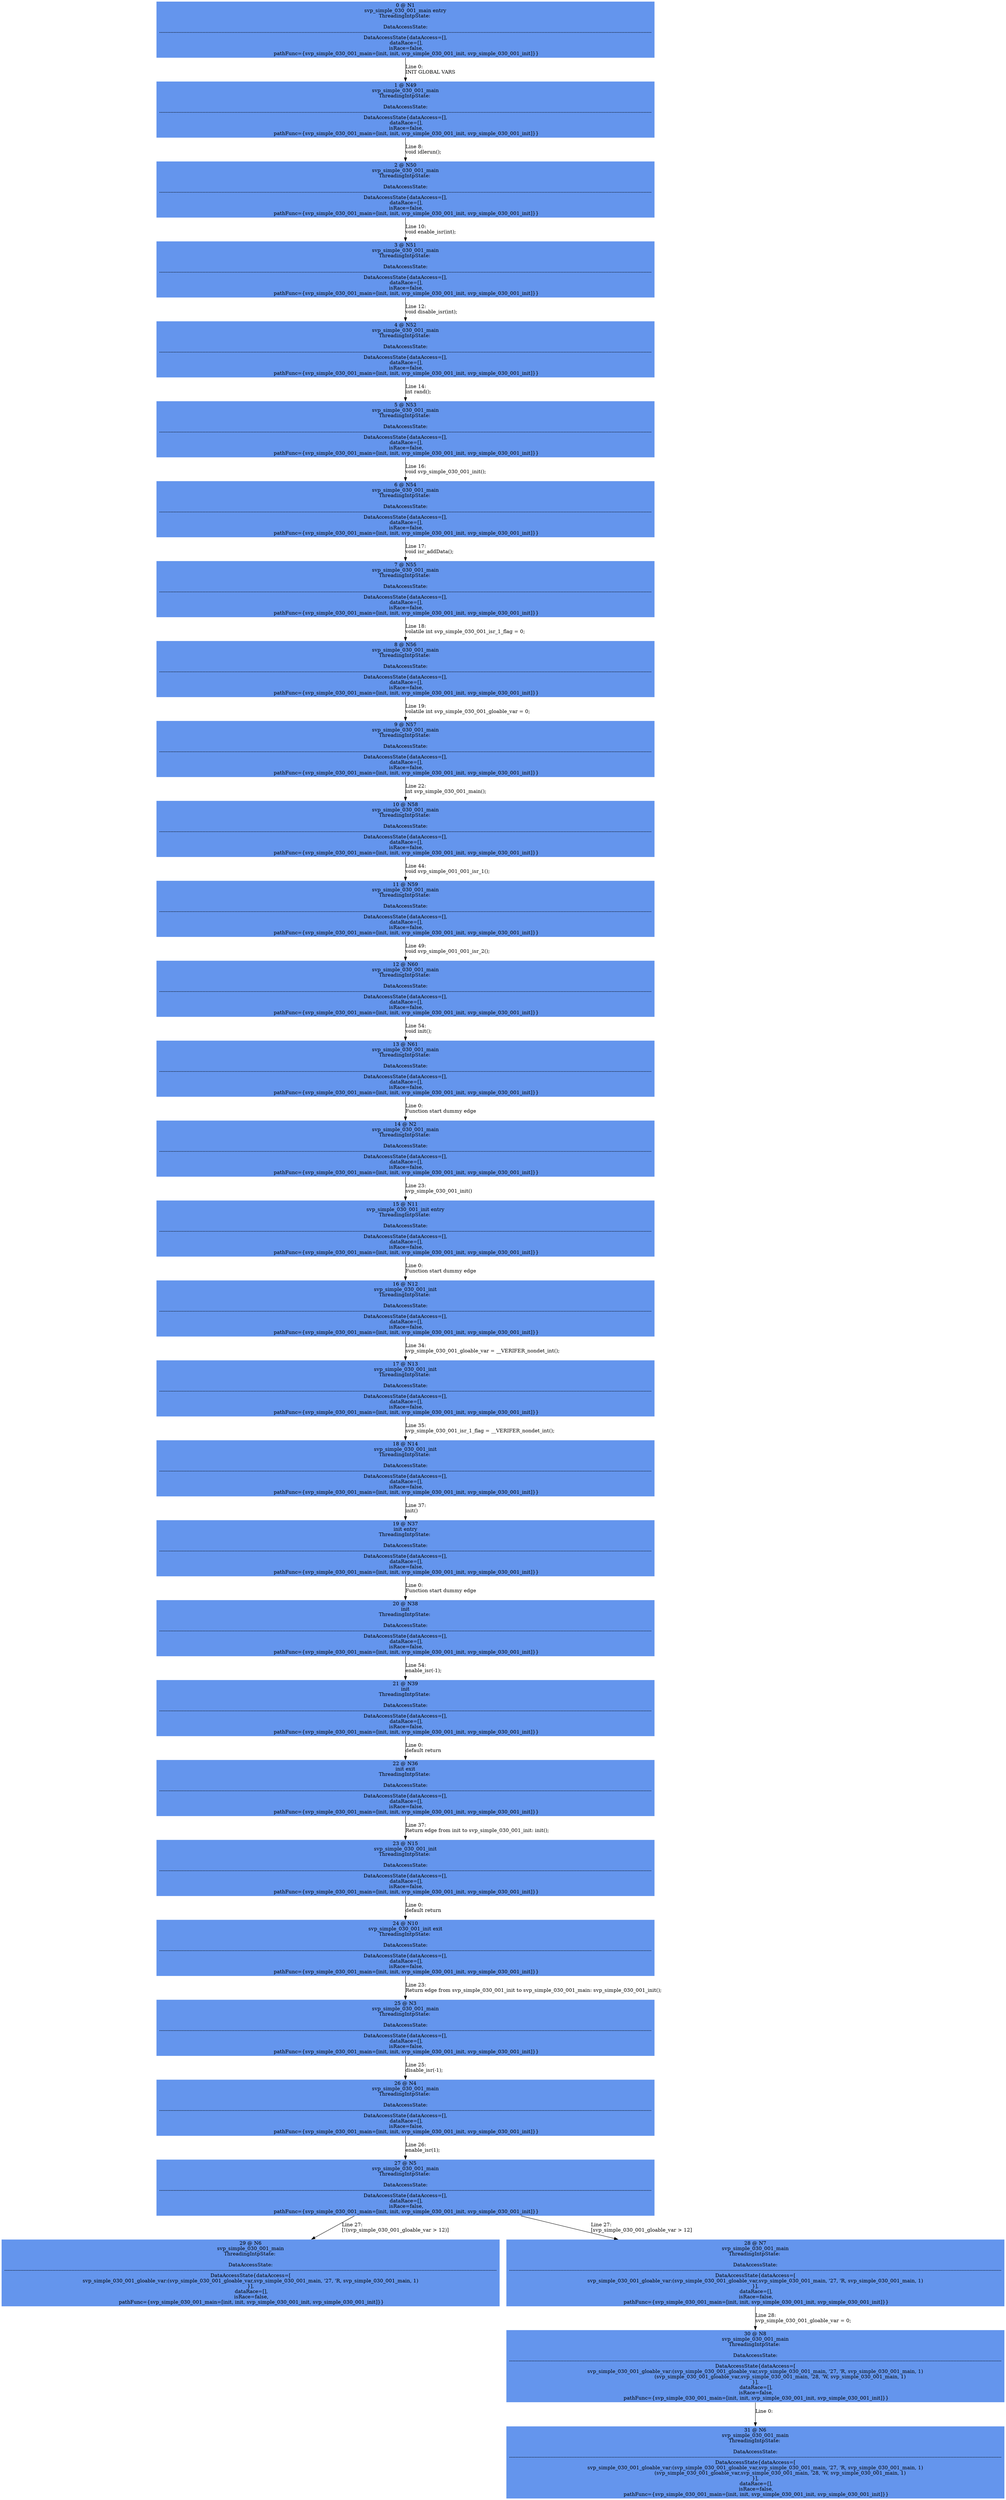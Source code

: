 digraph ARG {
node [style="filled" shape="box" color="white"]
0 [fillcolor="cornflowerblue" label="0 @ N1\nsvp_simple_030_001_main entry\nThreadingIntpState: \n\n DataAccessState: \n--------------------------------------------------------------------------------------------------------------------------------------------------------------------------------------------------------------------------------------------------------------------------------------------------------------------\nDataAccessState{dataAccess=[],\n dataRace=[],\n isRace=false,\n pathFunc={svp_simple_030_001_main=[init, init, svp_simple_030_001_init, svp_simple_030_001_init]}}\n" id="0"]
1 [fillcolor="cornflowerblue" label="1 @ N49\nsvp_simple_030_001_main\nThreadingIntpState: \n\n DataAccessState: \n--------------------------------------------------------------------------------------------------------------------------------------------------------------------------------------------------------------------------------------------------------------------------------------------------------------------\nDataAccessState{dataAccess=[],\n dataRace=[],\n isRace=false,\n pathFunc={svp_simple_030_001_main=[init, init, svp_simple_030_001_init, svp_simple_030_001_init]}}\n" id="1"]
2 [fillcolor="cornflowerblue" label="2 @ N50\nsvp_simple_030_001_main\nThreadingIntpState: \n\n DataAccessState: \n--------------------------------------------------------------------------------------------------------------------------------------------------------------------------------------------------------------------------------------------------------------------------------------------------------------------\nDataAccessState{dataAccess=[],\n dataRace=[],\n isRace=false,\n pathFunc={svp_simple_030_001_main=[init, init, svp_simple_030_001_init, svp_simple_030_001_init]}}\n" id="2"]
3 [fillcolor="cornflowerblue" label="3 @ N51\nsvp_simple_030_001_main\nThreadingIntpState: \n\n DataAccessState: \n--------------------------------------------------------------------------------------------------------------------------------------------------------------------------------------------------------------------------------------------------------------------------------------------------------------------\nDataAccessState{dataAccess=[],\n dataRace=[],\n isRace=false,\n pathFunc={svp_simple_030_001_main=[init, init, svp_simple_030_001_init, svp_simple_030_001_init]}}\n" id="3"]
4 [fillcolor="cornflowerblue" label="4 @ N52\nsvp_simple_030_001_main\nThreadingIntpState: \n\n DataAccessState: \n--------------------------------------------------------------------------------------------------------------------------------------------------------------------------------------------------------------------------------------------------------------------------------------------------------------------\nDataAccessState{dataAccess=[],\n dataRace=[],\n isRace=false,\n pathFunc={svp_simple_030_001_main=[init, init, svp_simple_030_001_init, svp_simple_030_001_init]}}\n" id="4"]
5 [fillcolor="cornflowerblue" label="5 @ N53\nsvp_simple_030_001_main\nThreadingIntpState: \n\n DataAccessState: \n--------------------------------------------------------------------------------------------------------------------------------------------------------------------------------------------------------------------------------------------------------------------------------------------------------------------\nDataAccessState{dataAccess=[],\n dataRace=[],\n isRace=false,\n pathFunc={svp_simple_030_001_main=[init, init, svp_simple_030_001_init, svp_simple_030_001_init]}}\n" id="5"]
6 [fillcolor="cornflowerblue" label="6 @ N54\nsvp_simple_030_001_main\nThreadingIntpState: \n\n DataAccessState: \n--------------------------------------------------------------------------------------------------------------------------------------------------------------------------------------------------------------------------------------------------------------------------------------------------------------------\nDataAccessState{dataAccess=[],\n dataRace=[],\n isRace=false,\n pathFunc={svp_simple_030_001_main=[init, init, svp_simple_030_001_init, svp_simple_030_001_init]}}\n" id="6"]
7 [fillcolor="cornflowerblue" label="7 @ N55\nsvp_simple_030_001_main\nThreadingIntpState: \n\n DataAccessState: \n--------------------------------------------------------------------------------------------------------------------------------------------------------------------------------------------------------------------------------------------------------------------------------------------------------------------\nDataAccessState{dataAccess=[],\n dataRace=[],\n isRace=false,\n pathFunc={svp_simple_030_001_main=[init, init, svp_simple_030_001_init, svp_simple_030_001_init]}}\n" id="7"]
8 [fillcolor="cornflowerblue" label="8 @ N56\nsvp_simple_030_001_main\nThreadingIntpState: \n\n DataAccessState: \n--------------------------------------------------------------------------------------------------------------------------------------------------------------------------------------------------------------------------------------------------------------------------------------------------------------------\nDataAccessState{dataAccess=[],\n dataRace=[],\n isRace=false,\n pathFunc={svp_simple_030_001_main=[init, init, svp_simple_030_001_init, svp_simple_030_001_init]}}\n" id="8"]
9 [fillcolor="cornflowerblue" label="9 @ N57\nsvp_simple_030_001_main\nThreadingIntpState: \n\n DataAccessState: \n--------------------------------------------------------------------------------------------------------------------------------------------------------------------------------------------------------------------------------------------------------------------------------------------------------------------\nDataAccessState{dataAccess=[],\n dataRace=[],\n isRace=false,\n pathFunc={svp_simple_030_001_main=[init, init, svp_simple_030_001_init, svp_simple_030_001_init]}}\n" id="9"]
10 [fillcolor="cornflowerblue" label="10 @ N58\nsvp_simple_030_001_main\nThreadingIntpState: \n\n DataAccessState: \n--------------------------------------------------------------------------------------------------------------------------------------------------------------------------------------------------------------------------------------------------------------------------------------------------------------------\nDataAccessState{dataAccess=[],\n dataRace=[],\n isRace=false,\n pathFunc={svp_simple_030_001_main=[init, init, svp_simple_030_001_init, svp_simple_030_001_init]}}\n" id="10"]
11 [fillcolor="cornflowerblue" label="11 @ N59\nsvp_simple_030_001_main\nThreadingIntpState: \n\n DataAccessState: \n--------------------------------------------------------------------------------------------------------------------------------------------------------------------------------------------------------------------------------------------------------------------------------------------------------------------\nDataAccessState{dataAccess=[],\n dataRace=[],\n isRace=false,\n pathFunc={svp_simple_030_001_main=[init, init, svp_simple_030_001_init, svp_simple_030_001_init]}}\n" id="11"]
12 [fillcolor="cornflowerblue" label="12 @ N60\nsvp_simple_030_001_main\nThreadingIntpState: \n\n DataAccessState: \n--------------------------------------------------------------------------------------------------------------------------------------------------------------------------------------------------------------------------------------------------------------------------------------------------------------------\nDataAccessState{dataAccess=[],\n dataRace=[],\n isRace=false,\n pathFunc={svp_simple_030_001_main=[init, init, svp_simple_030_001_init, svp_simple_030_001_init]}}\n" id="12"]
13 [fillcolor="cornflowerblue" label="13 @ N61\nsvp_simple_030_001_main\nThreadingIntpState: \n\n DataAccessState: \n--------------------------------------------------------------------------------------------------------------------------------------------------------------------------------------------------------------------------------------------------------------------------------------------------------------------\nDataAccessState{dataAccess=[],\n dataRace=[],\n isRace=false,\n pathFunc={svp_simple_030_001_main=[init, init, svp_simple_030_001_init, svp_simple_030_001_init]}}\n" id="13"]
14 [fillcolor="cornflowerblue" label="14 @ N2\nsvp_simple_030_001_main\nThreadingIntpState: \n\n DataAccessState: \n--------------------------------------------------------------------------------------------------------------------------------------------------------------------------------------------------------------------------------------------------------------------------------------------------------------------\nDataAccessState{dataAccess=[],\n dataRace=[],\n isRace=false,\n pathFunc={svp_simple_030_001_main=[init, init, svp_simple_030_001_init, svp_simple_030_001_init]}}\n" id="14"]
15 [fillcolor="cornflowerblue" label="15 @ N11\nsvp_simple_030_001_init entry\nThreadingIntpState: \n\n DataAccessState: \n--------------------------------------------------------------------------------------------------------------------------------------------------------------------------------------------------------------------------------------------------------------------------------------------------------------------\nDataAccessState{dataAccess=[],\n dataRace=[],\n isRace=false,\n pathFunc={svp_simple_030_001_main=[init, init, svp_simple_030_001_init, svp_simple_030_001_init]}}\n" id="15"]
16 [fillcolor="cornflowerblue" label="16 @ N12\nsvp_simple_030_001_init\nThreadingIntpState: \n\n DataAccessState: \n--------------------------------------------------------------------------------------------------------------------------------------------------------------------------------------------------------------------------------------------------------------------------------------------------------------------\nDataAccessState{dataAccess=[],\n dataRace=[],\n isRace=false,\n pathFunc={svp_simple_030_001_main=[init, init, svp_simple_030_001_init, svp_simple_030_001_init]}}\n" id="16"]
17 [fillcolor="cornflowerblue" label="17 @ N13\nsvp_simple_030_001_init\nThreadingIntpState: \n\n DataAccessState: \n--------------------------------------------------------------------------------------------------------------------------------------------------------------------------------------------------------------------------------------------------------------------------------------------------------------------\nDataAccessState{dataAccess=[],\n dataRace=[],\n isRace=false,\n pathFunc={svp_simple_030_001_main=[init, init, svp_simple_030_001_init, svp_simple_030_001_init]}}\n" id="17"]
18 [fillcolor="cornflowerblue" label="18 @ N14\nsvp_simple_030_001_init\nThreadingIntpState: \n\n DataAccessState: \n--------------------------------------------------------------------------------------------------------------------------------------------------------------------------------------------------------------------------------------------------------------------------------------------------------------------\nDataAccessState{dataAccess=[],\n dataRace=[],\n isRace=false,\n pathFunc={svp_simple_030_001_main=[init, init, svp_simple_030_001_init, svp_simple_030_001_init]}}\n" id="18"]
19 [fillcolor="cornflowerblue" label="19 @ N37\ninit entry\nThreadingIntpState: \n\n DataAccessState: \n--------------------------------------------------------------------------------------------------------------------------------------------------------------------------------------------------------------------------------------------------------------------------------------------------------------------\nDataAccessState{dataAccess=[],\n dataRace=[],\n isRace=false,\n pathFunc={svp_simple_030_001_main=[init, init, svp_simple_030_001_init, svp_simple_030_001_init]}}\n" id="19"]
20 [fillcolor="cornflowerblue" label="20 @ N38\ninit\nThreadingIntpState: \n\n DataAccessState: \n--------------------------------------------------------------------------------------------------------------------------------------------------------------------------------------------------------------------------------------------------------------------------------------------------------------------\nDataAccessState{dataAccess=[],\n dataRace=[],\n isRace=false,\n pathFunc={svp_simple_030_001_main=[init, init, svp_simple_030_001_init, svp_simple_030_001_init]}}\n" id="20"]
21 [fillcolor="cornflowerblue" label="21 @ N39\ninit\nThreadingIntpState: \n\n DataAccessState: \n--------------------------------------------------------------------------------------------------------------------------------------------------------------------------------------------------------------------------------------------------------------------------------------------------------------------\nDataAccessState{dataAccess=[],\n dataRace=[],\n isRace=false,\n pathFunc={svp_simple_030_001_main=[init, init, svp_simple_030_001_init, svp_simple_030_001_init]}}\n" id="21"]
22 [fillcolor="cornflowerblue" label="22 @ N36\ninit exit\nThreadingIntpState: \n\n DataAccessState: \n--------------------------------------------------------------------------------------------------------------------------------------------------------------------------------------------------------------------------------------------------------------------------------------------------------------------\nDataAccessState{dataAccess=[],\n dataRace=[],\n isRace=false,\n pathFunc={svp_simple_030_001_main=[init, init, svp_simple_030_001_init, svp_simple_030_001_init]}}\n" id="22"]
23 [fillcolor="cornflowerblue" label="23 @ N15\nsvp_simple_030_001_init\nThreadingIntpState: \n\n DataAccessState: \n--------------------------------------------------------------------------------------------------------------------------------------------------------------------------------------------------------------------------------------------------------------------------------------------------------------------\nDataAccessState{dataAccess=[],\n dataRace=[],\n isRace=false,\n pathFunc={svp_simple_030_001_main=[init, init, svp_simple_030_001_init, svp_simple_030_001_init]}}\n" id="23"]
24 [fillcolor="cornflowerblue" label="24 @ N10\nsvp_simple_030_001_init exit\nThreadingIntpState: \n\n DataAccessState: \n--------------------------------------------------------------------------------------------------------------------------------------------------------------------------------------------------------------------------------------------------------------------------------------------------------------------\nDataAccessState{dataAccess=[],\n dataRace=[],\n isRace=false,\n pathFunc={svp_simple_030_001_main=[init, init, svp_simple_030_001_init, svp_simple_030_001_init]}}\n" id="24"]
25 [fillcolor="cornflowerblue" label="25 @ N3\nsvp_simple_030_001_main\nThreadingIntpState: \n\n DataAccessState: \n--------------------------------------------------------------------------------------------------------------------------------------------------------------------------------------------------------------------------------------------------------------------------------------------------------------------\nDataAccessState{dataAccess=[],\n dataRace=[],\n isRace=false,\n pathFunc={svp_simple_030_001_main=[init, init, svp_simple_030_001_init, svp_simple_030_001_init]}}\n" id="25"]
26 [fillcolor="cornflowerblue" label="26 @ N4\nsvp_simple_030_001_main\nThreadingIntpState: \n\n DataAccessState: \n--------------------------------------------------------------------------------------------------------------------------------------------------------------------------------------------------------------------------------------------------------------------------------------------------------------------\nDataAccessState{dataAccess=[],\n dataRace=[],\n isRace=false,\n pathFunc={svp_simple_030_001_main=[init, init, svp_simple_030_001_init, svp_simple_030_001_init]}}\n" id="26"]
27 [fillcolor="cornflowerblue" label="27 @ N5\nsvp_simple_030_001_main\nThreadingIntpState: \n\n DataAccessState: \n--------------------------------------------------------------------------------------------------------------------------------------------------------------------------------------------------------------------------------------------------------------------------------------------------------------------\nDataAccessState{dataAccess=[],\n dataRace=[],\n isRace=false,\n pathFunc={svp_simple_030_001_main=[init, init, svp_simple_030_001_init, svp_simple_030_001_init]}}\n" id="27"]
29 [fillcolor="cornflowerblue" label="29 @ N6\nsvp_simple_030_001_main\nThreadingIntpState: \n\n DataAccessState: \n--------------------------------------------------------------------------------------------------------------------------------------------------------------------------------------------------------------------------------------------------------------------------------------------------------------------\nDataAccessState{dataAccess=[\nsvp_simple_030_001_gloable_var:(svp_simple_030_001_gloable_var,svp_simple_030_001_main, '27, 'R, svp_simple_030_001_main, 1)\n}],\n dataRace=[],\n isRace=false,\n pathFunc={svp_simple_030_001_main=[init, init, svp_simple_030_001_init, svp_simple_030_001_init]}}\n" id="29"]
28 [fillcolor="cornflowerblue" label="28 @ N7\nsvp_simple_030_001_main\nThreadingIntpState: \n\n DataAccessState: \n--------------------------------------------------------------------------------------------------------------------------------------------------------------------------------------------------------------------------------------------------------------------------------------------------------------------\nDataAccessState{dataAccess=[\nsvp_simple_030_001_gloable_var:(svp_simple_030_001_gloable_var,svp_simple_030_001_main, '27, 'R, svp_simple_030_001_main, 1)\n}],\n dataRace=[],\n isRace=false,\n pathFunc={svp_simple_030_001_main=[init, init, svp_simple_030_001_init, svp_simple_030_001_init]}}\n" id="28"]
30 [fillcolor="cornflowerblue" label="30 @ N8\nsvp_simple_030_001_main\nThreadingIntpState: \n\n DataAccessState: \n--------------------------------------------------------------------------------------------------------------------------------------------------------------------------------------------------------------------------------------------------------------------------------------------------------------------\nDataAccessState{dataAccess=[\nsvp_simple_030_001_gloable_var:(svp_simple_030_001_gloable_var,svp_simple_030_001_main, '27, 'R, svp_simple_030_001_main, 1)\n                               (svp_simple_030_001_gloable_var,svp_simple_030_001_main, '28, 'W, svp_simple_030_001_main, 1)\n}],\n dataRace=[],\n isRace=false,\n pathFunc={svp_simple_030_001_main=[init, init, svp_simple_030_001_init, svp_simple_030_001_init]}}\n" id="30"]
31 [fillcolor="cornflowerblue" label="31 @ N6\nsvp_simple_030_001_main\nThreadingIntpState: \n\n DataAccessState: \n--------------------------------------------------------------------------------------------------------------------------------------------------------------------------------------------------------------------------------------------------------------------------------------------------------------------\nDataAccessState{dataAccess=[\nsvp_simple_030_001_gloable_var:(svp_simple_030_001_gloable_var,svp_simple_030_001_main, '27, 'R, svp_simple_030_001_main, 1)\n                               (svp_simple_030_001_gloable_var,svp_simple_030_001_main, '28, 'W, svp_simple_030_001_main, 1)\n}],\n dataRace=[],\n isRace=false,\n pathFunc={svp_simple_030_001_main=[init, init, svp_simple_030_001_init, svp_simple_030_001_init]}}\n" id="31"]
0 -> 1 [label="Line 0: \lINIT GLOBAL VARS\l" id="0 -> 1"]
1 -> 2 [label="Line 8: \lvoid idlerun();\l" id="1 -> 2"]
2 -> 3 [label="Line 10: \lvoid enable_isr(int);\l" id="2 -> 3"]
3 -> 4 [label="Line 12: \lvoid disable_isr(int);\l" id="3 -> 4"]
4 -> 5 [label="Line 14: \lint rand();\l" id="4 -> 5"]
5 -> 6 [label="Line 16: \lvoid svp_simple_030_001_init();\l" id="5 -> 6"]
6 -> 7 [label="Line 17: \lvoid isr_addData();\l" id="6 -> 7"]
7 -> 8 [label="Line 18: \lvolatile int svp_simple_030_001_isr_1_flag = 0;\l" id="7 -> 8"]
8 -> 9 [label="Line 19: \lvolatile int svp_simple_030_001_gloable_var = 0;\l" id="8 -> 9"]
9 -> 10 [label="Line 22: \lint svp_simple_030_001_main();\l" id="9 -> 10"]
10 -> 11 [label="Line 44: \lvoid svp_simple_001_001_isr_1();\l" id="10 -> 11"]
11 -> 12 [label="Line 49: \lvoid svp_simple_001_001_isr_2();\l" id="11 -> 12"]
12 -> 13 [label="Line 54: \lvoid init();\l" id="12 -> 13"]
13 -> 14 [label="Line 0: \lFunction start dummy edge\l" id="13 -> 14"]
14 -> 15 [label="Line 23: \lsvp_simple_030_001_init()\l" id="14 -> 15"]
15 -> 16 [label="Line 0: \lFunction start dummy edge\l" id="15 -> 16"]
16 -> 17 [label="Line 34: \lsvp_simple_030_001_gloable_var = __VERIFER_nondet_int();\l" id="16 -> 17"]
17 -> 18 [label="Line 35: \lsvp_simple_030_001_isr_1_flag = __VERIFER_nondet_int();\l" id="17 -> 18"]
18 -> 19 [label="Line 37: \linit()\l" id="18 -> 19"]
19 -> 20 [label="Line 0: \lFunction start dummy edge\l" id="19 -> 20"]
20 -> 21 [label="Line 54: \lenable_isr(-1);\l" id="20 -> 21"]
21 -> 22 [label="Line 0: \ldefault return\l" id="21 -> 22"]
22 -> 23 [label="Line 37: \lReturn edge from init to svp_simple_030_001_init: init();\l" id="22 -> 23"]
23 -> 24 [label="Line 0: \ldefault return\l" id="23 -> 24"]
24 -> 25 [label="Line 23: \lReturn edge from svp_simple_030_001_init to svp_simple_030_001_main: svp_simple_030_001_init();\l" id="24 -> 25"]
25 -> 26 [label="Line 25: \ldisable_isr(-1);\l" id="25 -> 26"]
26 -> 27 [label="Line 26: \lenable_isr(1);\l" id="26 -> 27"]
27 -> 28 [label="Line 27: \l[svp_simple_030_001_gloable_var > 12]\l" id="27 -> 28"]
27 -> 29 [label="Line 27: \l[!(svp_simple_030_001_gloable_var > 12)]\l" id="27 -> 29"]
28 -> 30 [label="Line 28: \lsvp_simple_030_001_gloable_var = 0;\l" id="28 -> 30"]
30 -> 31 [label="Line 0: \l\l" id="30 -> 31"]
}
